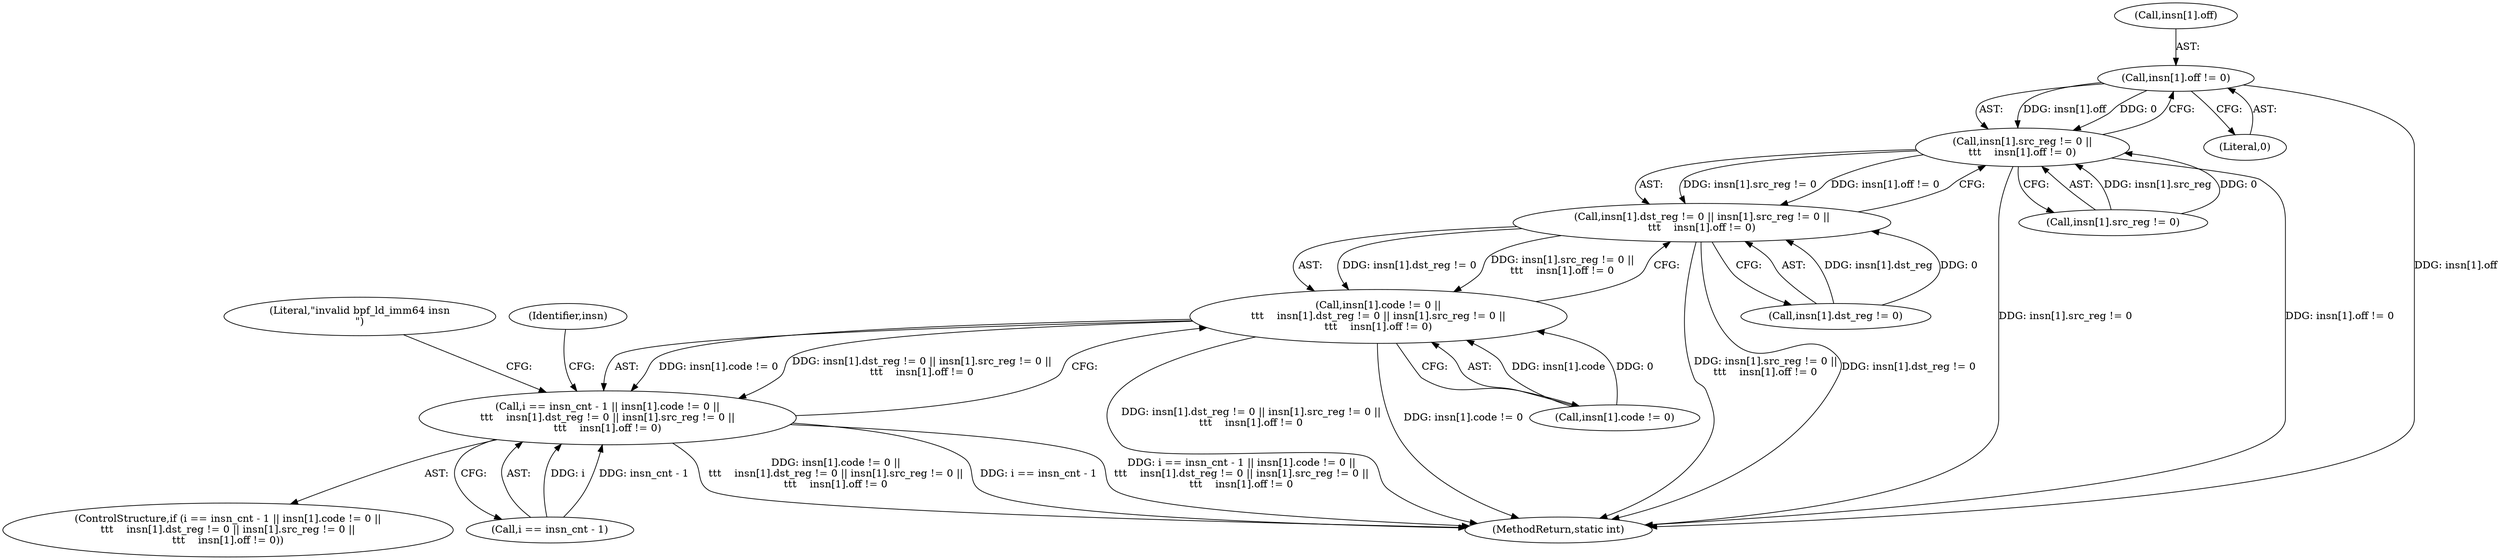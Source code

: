 digraph "0_linux_92117d8443bc5afacc8d5ba82e541946310f106e_4@pointer" {
"1000245" [label="(Call,insn[1].off != 0)"];
"1000237" [label="(Call,insn[1].src_reg != 0 ||\n\t\t\t    insn[1].off != 0)"];
"1000229" [label="(Call,insn[1].dst_reg != 0 || insn[1].src_reg != 0 ||\n\t\t\t    insn[1].off != 0)"];
"1000221" [label="(Call,insn[1].code != 0 ||\n\t\t\t    insn[1].dst_reg != 0 || insn[1].src_reg != 0 ||\n\t\t\t    insn[1].off != 0)"];
"1000215" [label="(Call,i == insn_cnt - 1 || insn[1].code != 0 ||\n\t\t\t    insn[1].dst_reg != 0 || insn[1].src_reg != 0 ||\n\t\t\t    insn[1].off != 0)"];
"1000251" [label="(Literal,0)"];
"1000221" [label="(Call,insn[1].code != 0 ||\n\t\t\t    insn[1].dst_reg != 0 || insn[1].src_reg != 0 ||\n\t\t\t    insn[1].off != 0)"];
"1000246" [label="(Call,insn[1].off)"];
"1000215" [label="(Call,i == insn_cnt - 1 || insn[1].code != 0 ||\n\t\t\t    insn[1].dst_reg != 0 || insn[1].src_reg != 0 ||\n\t\t\t    insn[1].off != 0)"];
"1000229" [label="(Call,insn[1].dst_reg != 0 || insn[1].src_reg != 0 ||\n\t\t\t    insn[1].off != 0)"];
"1000214" [label="(ControlStructure,if (i == insn_cnt - 1 || insn[1].code != 0 ||\n\t\t\t    insn[1].dst_reg != 0 || insn[1].src_reg != 0 ||\n\t\t\t    insn[1].off != 0))"];
"1000238" [label="(Call,insn[1].src_reg != 0)"];
"1000254" [label="(Literal,\"invalid bpf_ld_imm64 insn\n\")"];
"1000380" [label="(MethodReturn,static int)"];
"1000222" [label="(Call,insn[1].code != 0)"];
"1000237" [label="(Call,insn[1].src_reg != 0 ||\n\t\t\t    insn[1].off != 0)"];
"1000261" [label="(Identifier,insn)"];
"1000245" [label="(Call,insn[1].off != 0)"];
"1000216" [label="(Call,i == insn_cnt - 1)"];
"1000230" [label="(Call,insn[1].dst_reg != 0)"];
"1000245" -> "1000237"  [label="AST: "];
"1000245" -> "1000251"  [label="CFG: "];
"1000246" -> "1000245"  [label="AST: "];
"1000251" -> "1000245"  [label="AST: "];
"1000237" -> "1000245"  [label="CFG: "];
"1000245" -> "1000380"  [label="DDG: insn[1].off"];
"1000245" -> "1000237"  [label="DDG: insn[1].off"];
"1000245" -> "1000237"  [label="DDG: 0"];
"1000237" -> "1000229"  [label="AST: "];
"1000237" -> "1000238"  [label="CFG: "];
"1000238" -> "1000237"  [label="AST: "];
"1000229" -> "1000237"  [label="CFG: "];
"1000237" -> "1000380"  [label="DDG: insn[1].src_reg != 0"];
"1000237" -> "1000380"  [label="DDG: insn[1].off != 0"];
"1000237" -> "1000229"  [label="DDG: insn[1].src_reg != 0"];
"1000237" -> "1000229"  [label="DDG: insn[1].off != 0"];
"1000238" -> "1000237"  [label="DDG: insn[1].src_reg"];
"1000238" -> "1000237"  [label="DDG: 0"];
"1000229" -> "1000221"  [label="AST: "];
"1000229" -> "1000230"  [label="CFG: "];
"1000230" -> "1000229"  [label="AST: "];
"1000221" -> "1000229"  [label="CFG: "];
"1000229" -> "1000380"  [label="DDG: insn[1].src_reg != 0 ||\n\t\t\t    insn[1].off != 0"];
"1000229" -> "1000380"  [label="DDG: insn[1].dst_reg != 0"];
"1000229" -> "1000221"  [label="DDG: insn[1].dst_reg != 0"];
"1000229" -> "1000221"  [label="DDG: insn[1].src_reg != 0 ||\n\t\t\t    insn[1].off != 0"];
"1000230" -> "1000229"  [label="DDG: insn[1].dst_reg"];
"1000230" -> "1000229"  [label="DDG: 0"];
"1000221" -> "1000215"  [label="AST: "];
"1000221" -> "1000222"  [label="CFG: "];
"1000222" -> "1000221"  [label="AST: "];
"1000215" -> "1000221"  [label="CFG: "];
"1000221" -> "1000380"  [label="DDG: insn[1].dst_reg != 0 || insn[1].src_reg != 0 ||\n\t\t\t    insn[1].off != 0"];
"1000221" -> "1000380"  [label="DDG: insn[1].code != 0"];
"1000221" -> "1000215"  [label="DDG: insn[1].code != 0"];
"1000221" -> "1000215"  [label="DDG: insn[1].dst_reg != 0 || insn[1].src_reg != 0 ||\n\t\t\t    insn[1].off != 0"];
"1000222" -> "1000221"  [label="DDG: insn[1].code"];
"1000222" -> "1000221"  [label="DDG: 0"];
"1000215" -> "1000214"  [label="AST: "];
"1000215" -> "1000216"  [label="CFG: "];
"1000216" -> "1000215"  [label="AST: "];
"1000254" -> "1000215"  [label="CFG: "];
"1000261" -> "1000215"  [label="CFG: "];
"1000215" -> "1000380"  [label="DDG: insn[1].code != 0 ||\n\t\t\t    insn[1].dst_reg != 0 || insn[1].src_reg != 0 ||\n\t\t\t    insn[1].off != 0"];
"1000215" -> "1000380"  [label="DDG: i == insn_cnt - 1"];
"1000215" -> "1000380"  [label="DDG: i == insn_cnt - 1 || insn[1].code != 0 ||\n\t\t\t    insn[1].dst_reg != 0 || insn[1].src_reg != 0 ||\n\t\t\t    insn[1].off != 0"];
"1000216" -> "1000215"  [label="DDG: i"];
"1000216" -> "1000215"  [label="DDG: insn_cnt - 1"];
}
